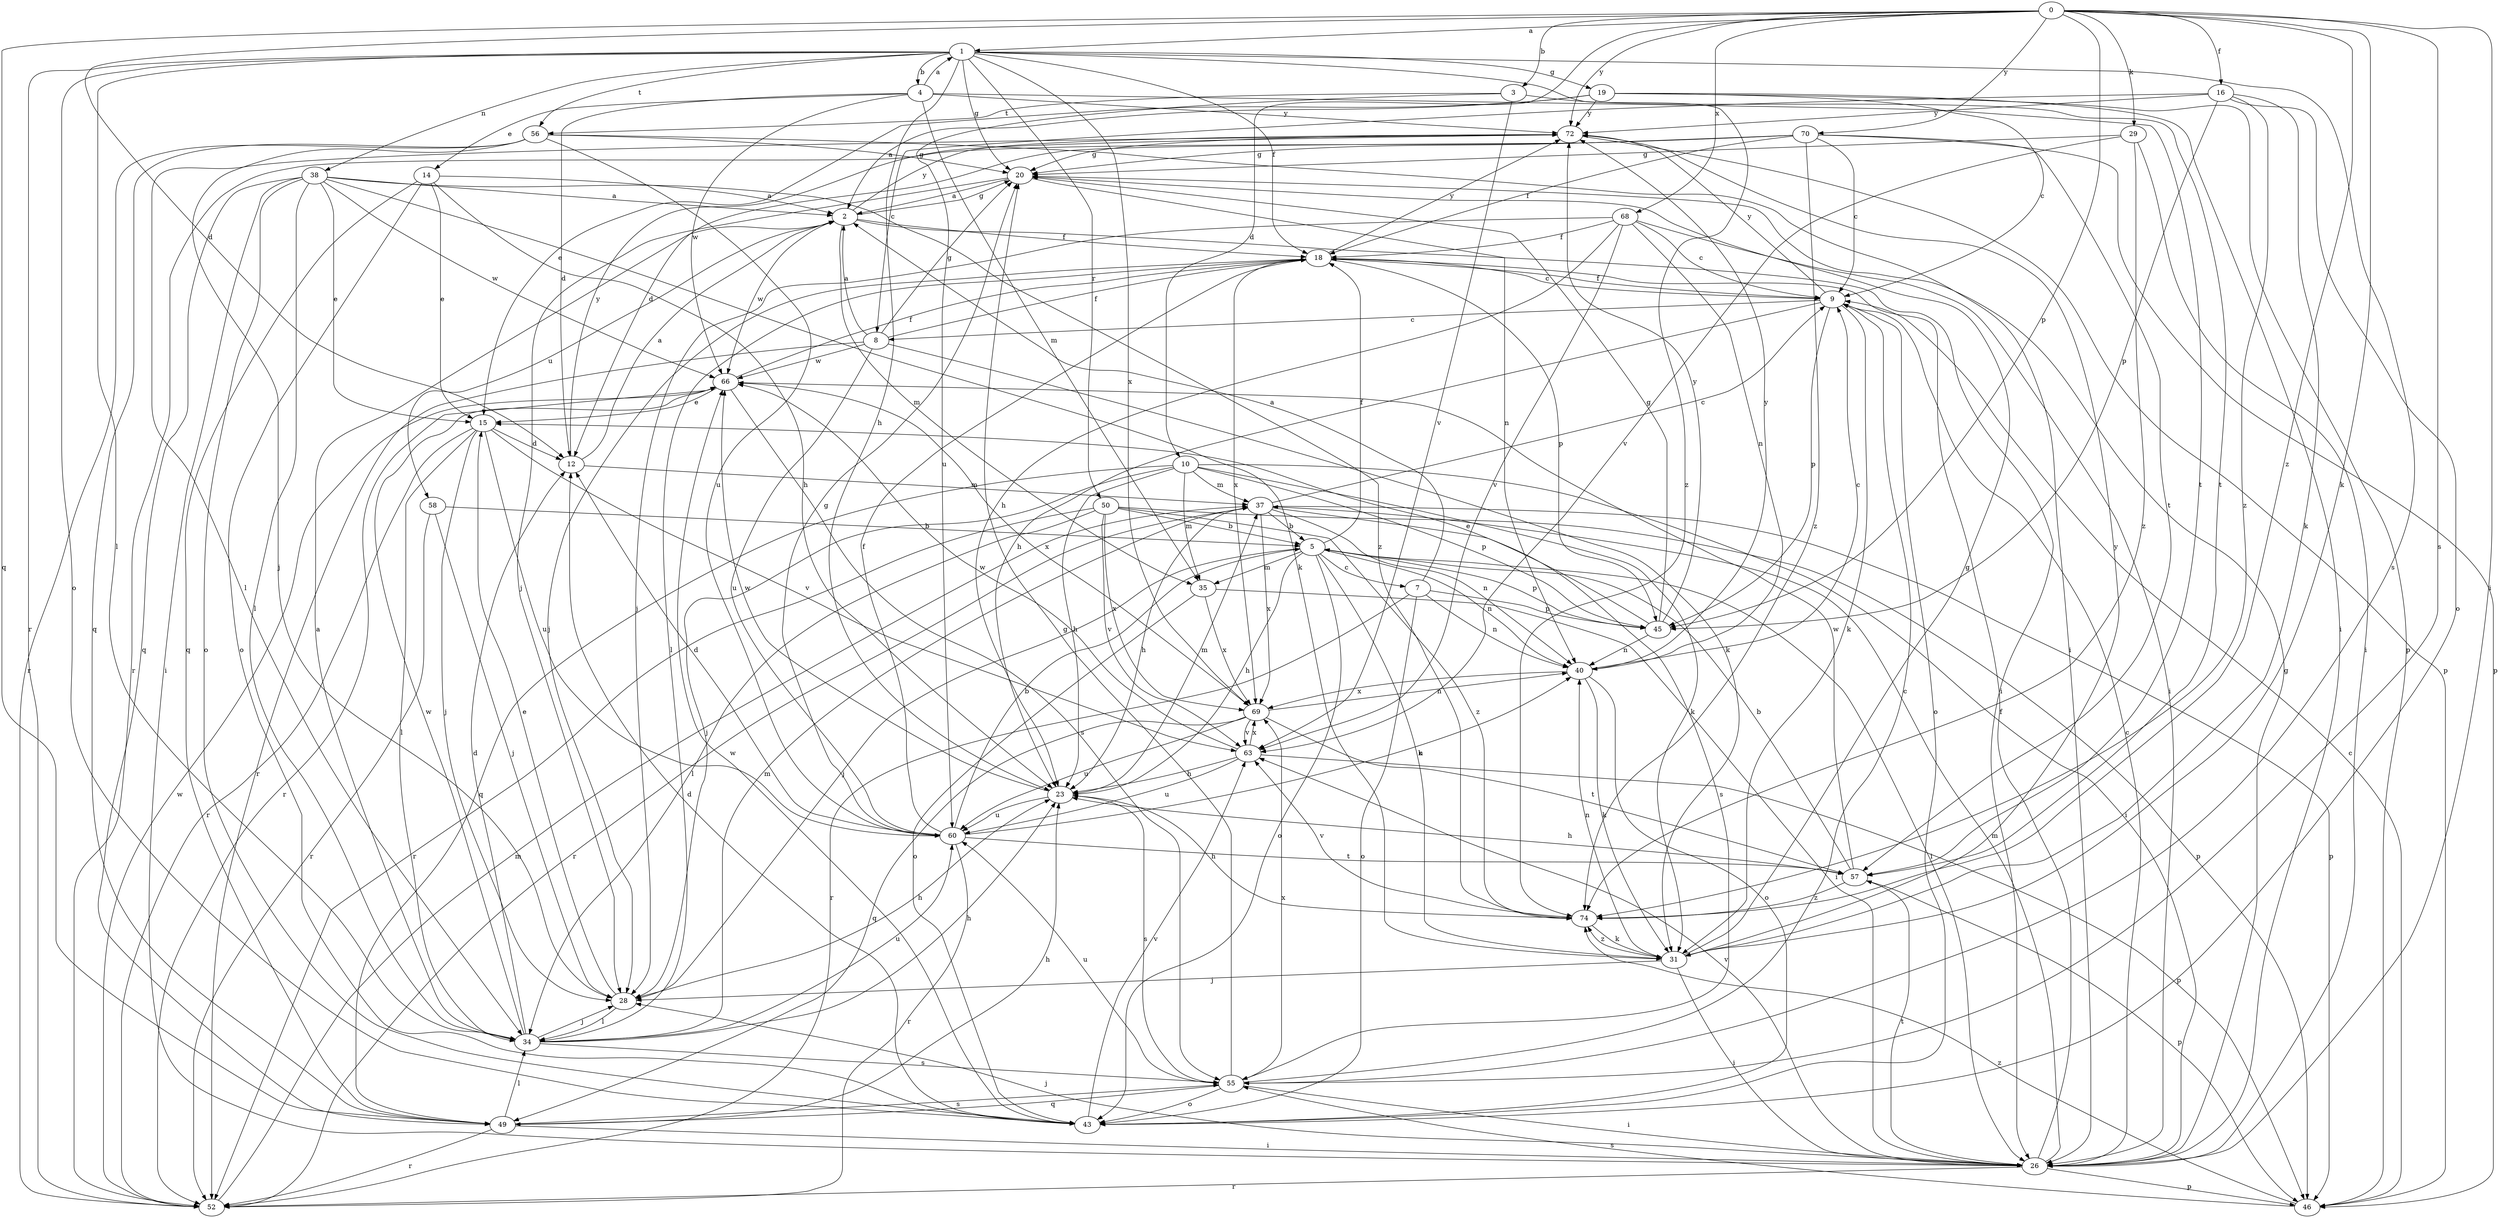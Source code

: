 strict digraph  {
0;
1;
2;
3;
4;
5;
7;
8;
9;
10;
12;
14;
15;
16;
18;
19;
20;
23;
26;
28;
29;
31;
34;
35;
37;
38;
40;
43;
45;
46;
49;
50;
52;
55;
56;
57;
58;
60;
63;
66;
68;
69;
70;
72;
74;
0 -> 1  [label=a];
0 -> 3  [label=b];
0 -> 10  [label=d];
0 -> 12  [label=d];
0 -> 16  [label=f];
0 -> 26  [label=i];
0 -> 29  [label=k];
0 -> 31  [label=k];
0 -> 45  [label=p];
0 -> 49  [label=q];
0 -> 55  [label=s];
0 -> 68  [label=x];
0 -> 70  [label=y];
0 -> 72  [label=y];
0 -> 74  [label=z];
1 -> 4  [label=b];
1 -> 18  [label=f];
1 -> 19  [label=g];
1 -> 20  [label=g];
1 -> 23  [label=h];
1 -> 34  [label=l];
1 -> 38  [label=n];
1 -> 43  [label=o];
1 -> 50  [label=r];
1 -> 52  [label=r];
1 -> 55  [label=s];
1 -> 56  [label=t];
1 -> 69  [label=x];
1 -> 74  [label=z];
2 -> 18  [label=f];
2 -> 20  [label=g];
2 -> 26  [label=i];
2 -> 35  [label=m];
2 -> 58  [label=u];
2 -> 66  [label=w];
2 -> 72  [label=y];
3 -> 56  [label=t];
3 -> 57  [label=t];
3 -> 60  [label=u];
3 -> 63  [label=v];
4 -> 1  [label=a];
4 -> 12  [label=d];
4 -> 14  [label=e];
4 -> 35  [label=m];
4 -> 57  [label=t];
4 -> 66  [label=w];
4 -> 72  [label=y];
5 -> 7  [label=c];
5 -> 18  [label=f];
5 -> 23  [label=h];
5 -> 26  [label=i];
5 -> 28  [label=j];
5 -> 31  [label=k];
5 -> 35  [label=m];
5 -> 40  [label=n];
5 -> 43  [label=o];
5 -> 45  [label=p];
7 -> 2  [label=a];
7 -> 40  [label=n];
7 -> 43  [label=o];
7 -> 45  [label=p];
7 -> 52  [label=r];
8 -> 2  [label=a];
8 -> 18  [label=f];
8 -> 20  [label=g];
8 -> 31  [label=k];
8 -> 52  [label=r];
8 -> 60  [label=u];
8 -> 66  [label=w];
9 -> 8  [label=c];
9 -> 18  [label=f];
9 -> 23  [label=h];
9 -> 31  [label=k];
9 -> 43  [label=o];
9 -> 45  [label=p];
9 -> 72  [label=y];
10 -> 23  [label=h];
10 -> 26  [label=i];
10 -> 28  [label=j];
10 -> 31  [label=k];
10 -> 35  [label=m];
10 -> 37  [label=m];
10 -> 45  [label=p];
10 -> 49  [label=q];
12 -> 2  [label=a];
12 -> 37  [label=m];
12 -> 72  [label=y];
14 -> 2  [label=a];
14 -> 15  [label=e];
14 -> 23  [label=h];
14 -> 43  [label=o];
14 -> 49  [label=q];
15 -> 12  [label=d];
15 -> 28  [label=j];
15 -> 34  [label=l];
15 -> 52  [label=r];
15 -> 60  [label=u];
15 -> 63  [label=v];
16 -> 8  [label=c];
16 -> 31  [label=k];
16 -> 43  [label=o];
16 -> 45  [label=p];
16 -> 72  [label=y];
16 -> 74  [label=z];
18 -> 9  [label=c];
18 -> 28  [label=j];
18 -> 34  [label=l];
18 -> 45  [label=p];
18 -> 69  [label=x];
18 -> 72  [label=y];
19 -> 2  [label=a];
19 -> 9  [label=c];
19 -> 15  [label=e];
19 -> 26  [label=i];
19 -> 46  [label=p];
19 -> 72  [label=y];
20 -> 2  [label=a];
20 -> 28  [label=j];
20 -> 40  [label=n];
23 -> 37  [label=m];
23 -> 55  [label=s];
23 -> 60  [label=u];
23 -> 66  [label=w];
26 -> 9  [label=c];
26 -> 18  [label=f];
26 -> 20  [label=g];
26 -> 28  [label=j];
26 -> 37  [label=m];
26 -> 46  [label=p];
26 -> 52  [label=r];
26 -> 57  [label=t];
26 -> 63  [label=v];
28 -> 15  [label=e];
28 -> 23  [label=h];
28 -> 34  [label=l];
29 -> 20  [label=g];
29 -> 26  [label=i];
29 -> 63  [label=v];
29 -> 74  [label=z];
31 -> 20  [label=g];
31 -> 26  [label=i];
31 -> 28  [label=j];
31 -> 40  [label=n];
31 -> 72  [label=y];
31 -> 74  [label=z];
34 -> 2  [label=a];
34 -> 12  [label=d];
34 -> 23  [label=h];
34 -> 28  [label=j];
34 -> 37  [label=m];
34 -> 55  [label=s];
34 -> 60  [label=u];
34 -> 66  [label=w];
35 -> 26  [label=i];
35 -> 43  [label=o];
35 -> 69  [label=x];
37 -> 5  [label=b];
37 -> 9  [label=c];
37 -> 23  [label=h];
37 -> 40  [label=n];
37 -> 46  [label=p];
37 -> 52  [label=r];
37 -> 55  [label=s];
37 -> 69  [label=x];
38 -> 2  [label=a];
38 -> 15  [label=e];
38 -> 26  [label=i];
38 -> 31  [label=k];
38 -> 34  [label=l];
38 -> 43  [label=o];
38 -> 49  [label=q];
38 -> 66  [label=w];
38 -> 74  [label=z];
40 -> 9  [label=c];
40 -> 31  [label=k];
40 -> 43  [label=o];
40 -> 69  [label=x];
40 -> 72  [label=y];
43 -> 12  [label=d];
43 -> 63  [label=v];
43 -> 66  [label=w];
45 -> 15  [label=e];
45 -> 20  [label=g];
45 -> 40  [label=n];
45 -> 72  [label=y];
46 -> 9  [label=c];
46 -> 55  [label=s];
46 -> 74  [label=z];
49 -> 23  [label=h];
49 -> 26  [label=i];
49 -> 34  [label=l];
49 -> 52  [label=r];
49 -> 55  [label=s];
50 -> 5  [label=b];
50 -> 34  [label=l];
50 -> 46  [label=p];
50 -> 52  [label=r];
50 -> 63  [label=v];
50 -> 69  [label=x];
50 -> 74  [label=z];
52 -> 37  [label=m];
52 -> 66  [label=w];
55 -> 9  [label=c];
55 -> 20  [label=g];
55 -> 26  [label=i];
55 -> 43  [label=o];
55 -> 49  [label=q];
55 -> 60  [label=u];
55 -> 69  [label=x];
56 -> 20  [label=g];
56 -> 26  [label=i];
56 -> 28  [label=j];
56 -> 49  [label=q];
56 -> 52  [label=r];
56 -> 60  [label=u];
57 -> 5  [label=b];
57 -> 23  [label=h];
57 -> 46  [label=p];
57 -> 66  [label=w];
57 -> 74  [label=z];
58 -> 5  [label=b];
58 -> 28  [label=j];
58 -> 52  [label=r];
60 -> 5  [label=b];
60 -> 12  [label=d];
60 -> 18  [label=f];
60 -> 20  [label=g];
60 -> 40  [label=n];
60 -> 52  [label=r];
60 -> 57  [label=t];
63 -> 23  [label=h];
63 -> 46  [label=p];
63 -> 60  [label=u];
63 -> 66  [label=w];
63 -> 69  [label=x];
66 -> 15  [label=e];
66 -> 18  [label=f];
66 -> 52  [label=r];
66 -> 55  [label=s];
66 -> 69  [label=x];
68 -> 9  [label=c];
68 -> 18  [label=f];
68 -> 23  [label=h];
68 -> 26  [label=i];
68 -> 28  [label=j];
68 -> 40  [label=n];
68 -> 63  [label=v];
69 -> 40  [label=n];
69 -> 49  [label=q];
69 -> 57  [label=t];
69 -> 60  [label=u];
69 -> 63  [label=v];
70 -> 9  [label=c];
70 -> 12  [label=d];
70 -> 18  [label=f];
70 -> 20  [label=g];
70 -> 46  [label=p];
70 -> 52  [label=r];
70 -> 57  [label=t];
70 -> 74  [label=z];
72 -> 20  [label=g];
72 -> 34  [label=l];
72 -> 46  [label=p];
74 -> 23  [label=h];
74 -> 31  [label=k];
74 -> 63  [label=v];
}
